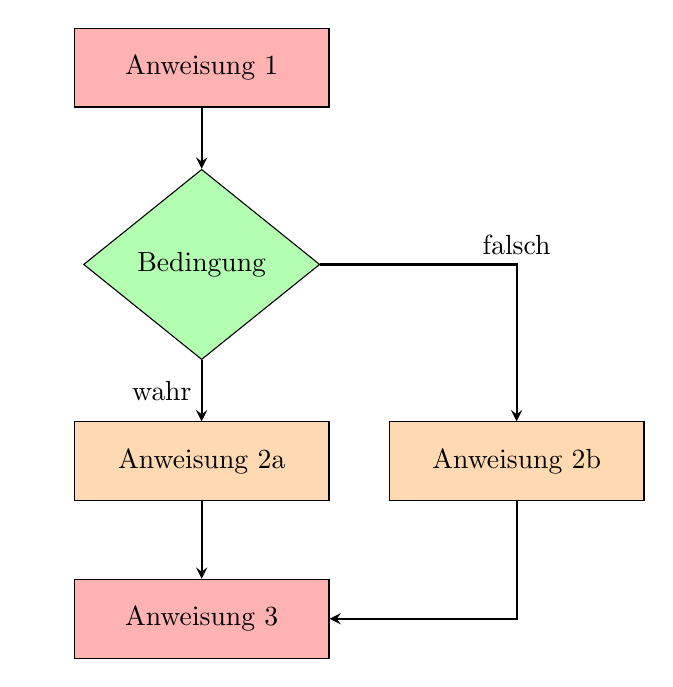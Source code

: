 %% LaTeX2e file `if.tikz'
%% generated by the `filecontents' environment
%% from source `flowDiagramm' on 2014/07/31.
%%
  \tikzstyle{startstop} = [rectangle, rounded corners, minimum width=3cm, minimum height=1cm,text centered, draw=black, fill=red!30]
  \tikzstyle{io} = [trapezium, trapezium left angle=70, trapezium right angle=110, minimum width=3cm, minimum height=1cm, text centered, draw=black, fill=blue!30]
  \tikzstyle{process} = [rectangle, minimum width=3cm, minimum height=1cm, text centered, text width=3cm, draw=black, fill=orange!30]
  \tikzstyle{decision} = [diamond, minimum width=3cm, minimum height=1cm, text centered, draw=black, fill=green!30]
  \tikzstyle{arrow} = [thick,->,>=stealth]
  \begin{tikzpicture}[node distance=2cm]

  \node (pro1) [process, fill=red!30] {Anweisung 1};
  \node (dec) [decision, below of=pro1, yshift=-0.5cm] {Bedingung};
  \node (pro2a) [process, below of=dec, yshift=-0.5cm] {Anweisung 2a};
  \node (pro2b) [process, right of=pro2a, xshift=2cm] {Anweisung 2b};
  \node (pro3) [process, fill=red!30, below of=pro2a] {Anweisung 3};



  \draw [arrow] (pro1) -- (dec);
  \draw [arrow] (dec) -- node[anchor=east] {wahr} (pro2a);
  \draw [arrow] (dec) -| node[anchor=south] {falsch} (pro2b);
  \draw [arrow] (pro2b) |- (pro3);
  \draw [arrow] (pro2a) -- (pro3);

  \end{tikzpicture}
